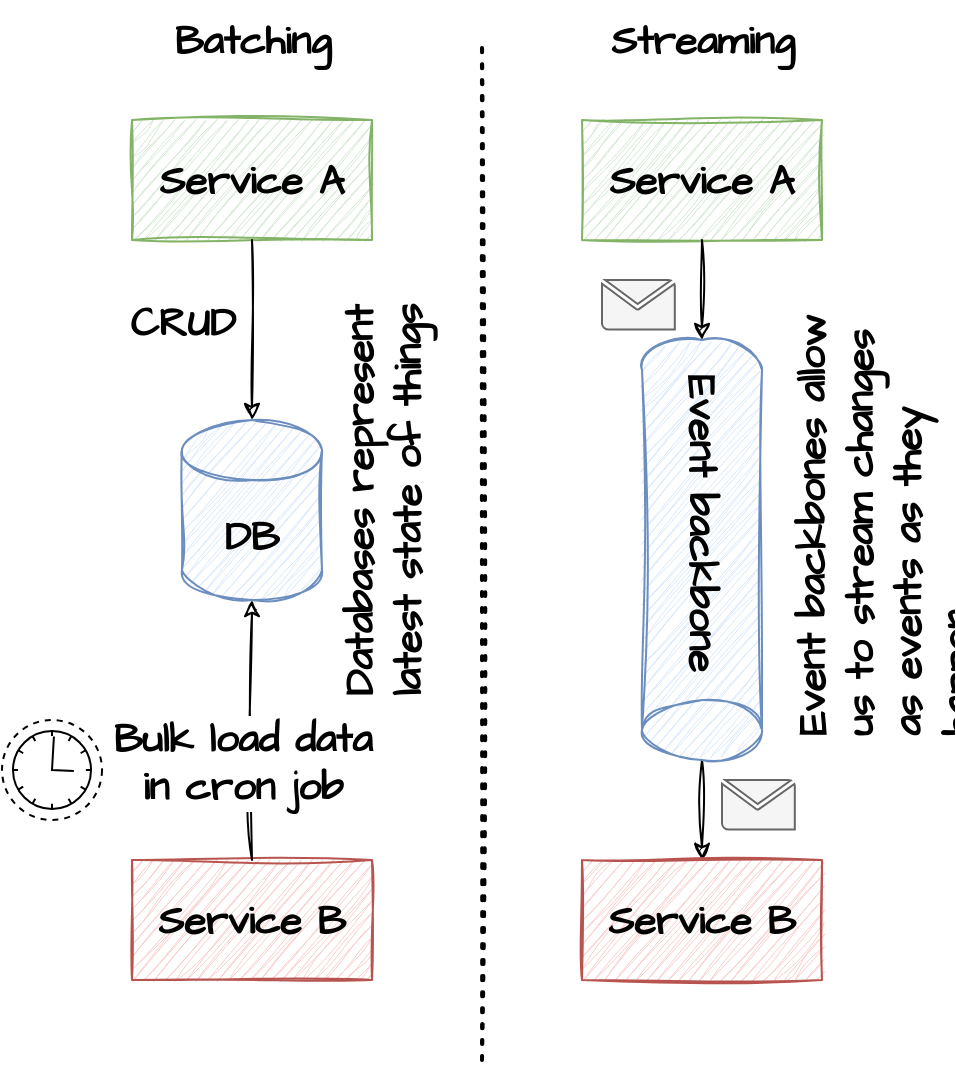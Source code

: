 <mxfile version="22.0.0" type="device">
  <diagram name="Page-1" id="bp1JehvTpo2gDV-63CWs">
    <mxGraphModel dx="1036" dy="606" grid="1" gridSize="10" guides="1" tooltips="1" connect="1" arrows="1" fold="1" page="1" pageScale="1" pageWidth="827" pageHeight="1169" math="0" shadow="0">
      <root>
        <mxCell id="0" />
        <mxCell id="1" parent="0" />
        <mxCell id="PPLVJCQMwf8NUr0yYwQW-1" value="DB" style="shape=cylinder3;whiteSpace=wrap;html=1;boundedLbl=1;backgroundOutline=1;size=15;sketch=1;hachureGap=4;jiggle=2;curveFitting=1;fontFamily=Architects Daughter;fontSource=https%3A%2F%2Ffonts.googleapis.com%2Fcss%3Ffamily%3DArchitects%2BDaughter;fontSize=20;fontStyle=1;fillColor=#dae8fc;strokeColor=#6c8ebf;" vertex="1" parent="1">
          <mxGeometry x="90" y="230" width="70" height="90" as="geometry" />
        </mxCell>
        <mxCell id="PPLVJCQMwf8NUr0yYwQW-19" style="edgeStyle=orthogonalEdgeStyle;rounded=0;sketch=1;hachureGap=4;jiggle=2;curveFitting=1;orthogonalLoop=1;jettySize=auto;html=1;exitX=0.5;exitY=0;exitDx=0;exitDy=0;exitPerimeter=0;entryX=0.5;entryY=0;entryDx=0;entryDy=0;fontFamily=Architects Daughter;fontSource=https%3A%2F%2Ffonts.googleapis.com%2Fcss%3Ffamily%3DArchitects%2BDaughter;fontSize=16;" edge="1" parent="1" source="PPLVJCQMwf8NUr0yYwQW-2" target="PPLVJCQMwf8NUr0yYwQW-17">
          <mxGeometry relative="1" as="geometry" />
        </mxCell>
        <mxCell id="PPLVJCQMwf8NUr0yYwQW-2" value="Event backbone" style="shape=cylinder3;whiteSpace=wrap;html=1;boundedLbl=1;backgroundOutline=1;size=15;sketch=1;hachureGap=4;jiggle=2;curveFitting=1;fontFamily=Architects Daughter;fontSource=https%3A%2F%2Ffonts.googleapis.com%2Fcss%3Ffamily%3DArchitects%2BDaughter;fontSize=20;rotation=-180;horizontal=0;fontStyle=1;fillColor=#dae8fc;strokeColor=#6c8ebf;" vertex="1" parent="1">
          <mxGeometry x="320" y="190" width="60" height="210" as="geometry" />
        </mxCell>
        <mxCell id="PPLVJCQMwf8NUr0yYwQW-3" value="Service A" style="rounded=0;whiteSpace=wrap;html=1;sketch=1;hachureGap=4;jiggle=2;curveFitting=1;fontFamily=Architects Daughter;fontSource=https%3A%2F%2Ffonts.googleapis.com%2Fcss%3Ffamily%3DArchitects%2BDaughter;fontSize=20;fontStyle=1;fillColor=#d5e8d4;strokeColor=#82b366;" vertex="1" parent="1">
          <mxGeometry x="65" y="80" width="120" height="60" as="geometry" />
        </mxCell>
        <mxCell id="PPLVJCQMwf8NUr0yYwQW-4" style="edgeStyle=orthogonalEdgeStyle;rounded=0;sketch=1;hachureGap=4;jiggle=2;curveFitting=1;orthogonalLoop=1;jettySize=auto;html=1;exitX=0.5;exitY=1;exitDx=0;exitDy=0;entryX=0.5;entryY=0;entryDx=0;entryDy=0;entryPerimeter=0;fontFamily=Architects Daughter;fontSource=https%3A%2F%2Ffonts.googleapis.com%2Fcss%3Ffamily%3DArchitects%2BDaughter;fontSize=16;" edge="1" parent="1" source="PPLVJCQMwf8NUr0yYwQW-3" target="PPLVJCQMwf8NUr0yYwQW-1">
          <mxGeometry relative="1" as="geometry" />
        </mxCell>
        <mxCell id="PPLVJCQMwf8NUr0yYwQW-14" value="CRUD" style="edgeLabel;html=1;align=center;verticalAlign=middle;resizable=0;points=[];fontSize=20;fontFamily=Architects Daughter;fontStyle=1" vertex="1" connectable="0" parent="PPLVJCQMwf8NUr0yYwQW-4">
          <mxGeometry x="-0.105" y="1" relative="1" as="geometry">
            <mxPoint x="-36" as="offset" />
          </mxGeometry>
        </mxCell>
        <mxCell id="PPLVJCQMwf8NUr0yYwQW-5" value="Databases represent latest state of things" style="text;html=1;strokeColor=none;fillColor=none;align=left;verticalAlign=middle;whiteSpace=wrap;rounded=0;fontSize=20;fontFamily=Architects Daughter;horizontal=0;fontStyle=1" vertex="1" parent="1">
          <mxGeometry x="160" y="150" width="60" height="220" as="geometry" />
        </mxCell>
        <mxCell id="PPLVJCQMwf8NUr0yYwQW-6" value="Service B" style="rounded=0;whiteSpace=wrap;html=1;sketch=1;hachureGap=4;jiggle=2;curveFitting=1;fontFamily=Architects Daughter;fontSource=https%3A%2F%2Ffonts.googleapis.com%2Fcss%3Ffamily%3DArchitects%2BDaughter;fontSize=20;fontStyle=1;fillColor=#f8cecc;strokeColor=#b85450;" vertex="1" parent="1">
          <mxGeometry x="65" y="450" width="120" height="60" as="geometry" />
        </mxCell>
        <mxCell id="PPLVJCQMwf8NUr0yYwQW-10" value="" style="points=[[0.145,0.145,0],[0.5,0,0],[0.855,0.145,0],[1,0.5,0],[0.855,0.855,0],[0.5,1,0],[0.145,0.855,0],[0,0.5,0]];shape=mxgraph.bpmn.event;html=1;verticalLabelPosition=bottom;labelBackgroundColor=#ffffff;verticalAlign=top;align=center;perimeter=ellipsePerimeter;outlineConnect=0;aspect=fixed;outline=eventNonint;symbol=timer;hachureGap=4;fontFamily=Architects Daughter;fontSource=https%3A%2F%2Ffonts.googleapis.com%2Fcss%3Ffamily%3DArchitects%2BDaughter;fontSize=20;" vertex="1" parent="1">
          <mxGeometry y="380" width="50" height="50" as="geometry" />
        </mxCell>
        <mxCell id="PPLVJCQMwf8NUr0yYwQW-13" style="edgeStyle=orthogonalEdgeStyle;rounded=0;sketch=1;hachureGap=4;jiggle=2;curveFitting=1;orthogonalLoop=1;jettySize=auto;html=1;exitX=0.5;exitY=0;exitDx=0;exitDy=0;entryX=0.5;entryY=1;entryDx=0;entryDy=0;entryPerimeter=0;fontFamily=Architects Daughter;fontSource=https%3A%2F%2Ffonts.googleapis.com%2Fcss%3Ffamily%3DArchitects%2BDaughter;fontSize=16;" edge="1" parent="1" source="PPLVJCQMwf8NUr0yYwQW-6" target="PPLVJCQMwf8NUr0yYwQW-1">
          <mxGeometry relative="1" as="geometry" />
        </mxCell>
        <mxCell id="PPLVJCQMwf8NUr0yYwQW-15" value="Bulk load data&lt;br&gt;in cron job" style="edgeLabel;html=1;align=center;verticalAlign=middle;resizable=0;points=[];fontSize=20;fontFamily=Architects Daughter;fontStyle=1" vertex="1" connectable="0" parent="PPLVJCQMwf8NUr0yYwQW-13">
          <mxGeometry x="-0.216" y="-1" relative="1" as="geometry">
            <mxPoint x="-6" y="2" as="offset" />
          </mxGeometry>
        </mxCell>
        <mxCell id="PPLVJCQMwf8NUr0yYwQW-16" value="Service A" style="rounded=0;whiteSpace=wrap;html=1;sketch=1;hachureGap=4;jiggle=2;curveFitting=1;fontFamily=Architects Daughter;fontSource=https%3A%2F%2Ffonts.googleapis.com%2Fcss%3Ffamily%3DArchitects%2BDaughter;fontSize=20;fontStyle=1;fillColor=#d5e8d4;strokeColor=#82b366;" vertex="1" parent="1">
          <mxGeometry x="290" y="80" width="120" height="60" as="geometry" />
        </mxCell>
        <mxCell id="PPLVJCQMwf8NUr0yYwQW-17" value="Service B" style="rounded=0;whiteSpace=wrap;html=1;sketch=1;hachureGap=4;jiggle=2;curveFitting=1;fontFamily=Architects Daughter;fontSource=https%3A%2F%2Ffonts.googleapis.com%2Fcss%3Ffamily%3DArchitects%2BDaughter;fontSize=20;fontStyle=1;fillColor=#f8cecc;strokeColor=#b85450;" vertex="1" parent="1">
          <mxGeometry x="290" y="450" width="120" height="60" as="geometry" />
        </mxCell>
        <mxCell id="PPLVJCQMwf8NUr0yYwQW-18" style="edgeStyle=orthogonalEdgeStyle;rounded=0;sketch=1;hachureGap=4;jiggle=2;curveFitting=1;orthogonalLoop=1;jettySize=auto;html=1;exitX=0.5;exitY=1;exitDx=0;exitDy=0;entryX=0.5;entryY=1;entryDx=0;entryDy=0;entryPerimeter=0;fontFamily=Architects Daughter;fontSource=https%3A%2F%2Ffonts.googleapis.com%2Fcss%3Ffamily%3DArchitects%2BDaughter;fontSize=16;" edge="1" parent="1" source="PPLVJCQMwf8NUr0yYwQW-16" target="PPLVJCQMwf8NUr0yYwQW-2">
          <mxGeometry relative="1" as="geometry" />
        </mxCell>
        <mxCell id="PPLVJCQMwf8NUr0yYwQW-20" value="Event backbones allow us to stream changes as events as they happen" style="text;html=1;strokeColor=none;fillColor=none;align=left;verticalAlign=middle;whiteSpace=wrap;rounded=0;fontSize=20;fontFamily=Architects Daughter;horizontal=0;fontStyle=1" vertex="1" parent="1">
          <mxGeometry x="410" y="170" width="60" height="220" as="geometry" />
        </mxCell>
        <mxCell id="PPLVJCQMwf8NUr0yYwQW-21" value="" style="endArrow=none;dashed=1;html=1;dashPattern=1 3;strokeWidth=2;rounded=0;sketch=1;hachureGap=4;jiggle=2;curveFitting=1;fontFamily=Architects Daughter;fontSource=https%3A%2F%2Ffonts.googleapis.com%2Fcss%3Ffamily%3DArchitects%2BDaughter;fontSize=16;" edge="1" parent="1">
          <mxGeometry width="50" height="50" relative="1" as="geometry">
            <mxPoint x="240" y="550" as="sourcePoint" />
            <mxPoint x="240" y="40" as="targetPoint" />
          </mxGeometry>
        </mxCell>
        <mxCell id="PPLVJCQMwf8NUr0yYwQW-23" value="Batching" style="text;html=1;align=center;verticalAlign=middle;resizable=0;points=[];autosize=1;strokeColor=none;fillColor=none;fontSize=20;fontFamily=Architects Daughter;fontStyle=1" vertex="1" parent="1">
          <mxGeometry x="75" y="20" width="100" height="40" as="geometry" />
        </mxCell>
        <mxCell id="PPLVJCQMwf8NUr0yYwQW-24" value="Streaming" style="text;html=1;align=center;verticalAlign=middle;resizable=0;points=[];autosize=1;strokeColor=none;fillColor=none;fontSize=20;fontFamily=Architects Daughter;fontStyle=1" vertex="1" parent="1">
          <mxGeometry x="290" y="20" width="120" height="40" as="geometry" />
        </mxCell>
        <mxCell id="PPLVJCQMwf8NUr0yYwQW-25" value="" style="shadow=0;dashed=0;html=1;strokeColor=#666666;fillColor=#f5f5f5;labelPosition=center;verticalLabelPosition=bottom;verticalAlign=top;align=center;outlineConnect=0;shape=mxgraph.veeam.2d.letter;hachureGap=4;fontFamily=Architects Daughter;fontSource=https%3A%2F%2Ffonts.googleapis.com%2Fcss%3Ffamily%3DArchitects%2BDaughter;fontSize=20;fontColor=#333333;" vertex="1" parent="1">
          <mxGeometry x="360" y="410" width="36.4" height="24.8" as="geometry" />
        </mxCell>
        <mxCell id="PPLVJCQMwf8NUr0yYwQW-27" value="" style="shadow=0;dashed=0;html=1;strokeColor=#666666;fillColor=#f5f5f5;labelPosition=center;verticalLabelPosition=bottom;verticalAlign=top;align=center;outlineConnect=0;shape=mxgraph.veeam.2d.letter;hachureGap=4;fontFamily=Architects Daughter;fontSource=https%3A%2F%2Ffonts.googleapis.com%2Fcss%3Ffamily%3DArchitects%2BDaughter;fontSize=20;fontColor=#333333;" vertex="1" parent="1">
          <mxGeometry x="300" y="160" width="36.4" height="24.8" as="geometry" />
        </mxCell>
      </root>
    </mxGraphModel>
  </diagram>
</mxfile>
